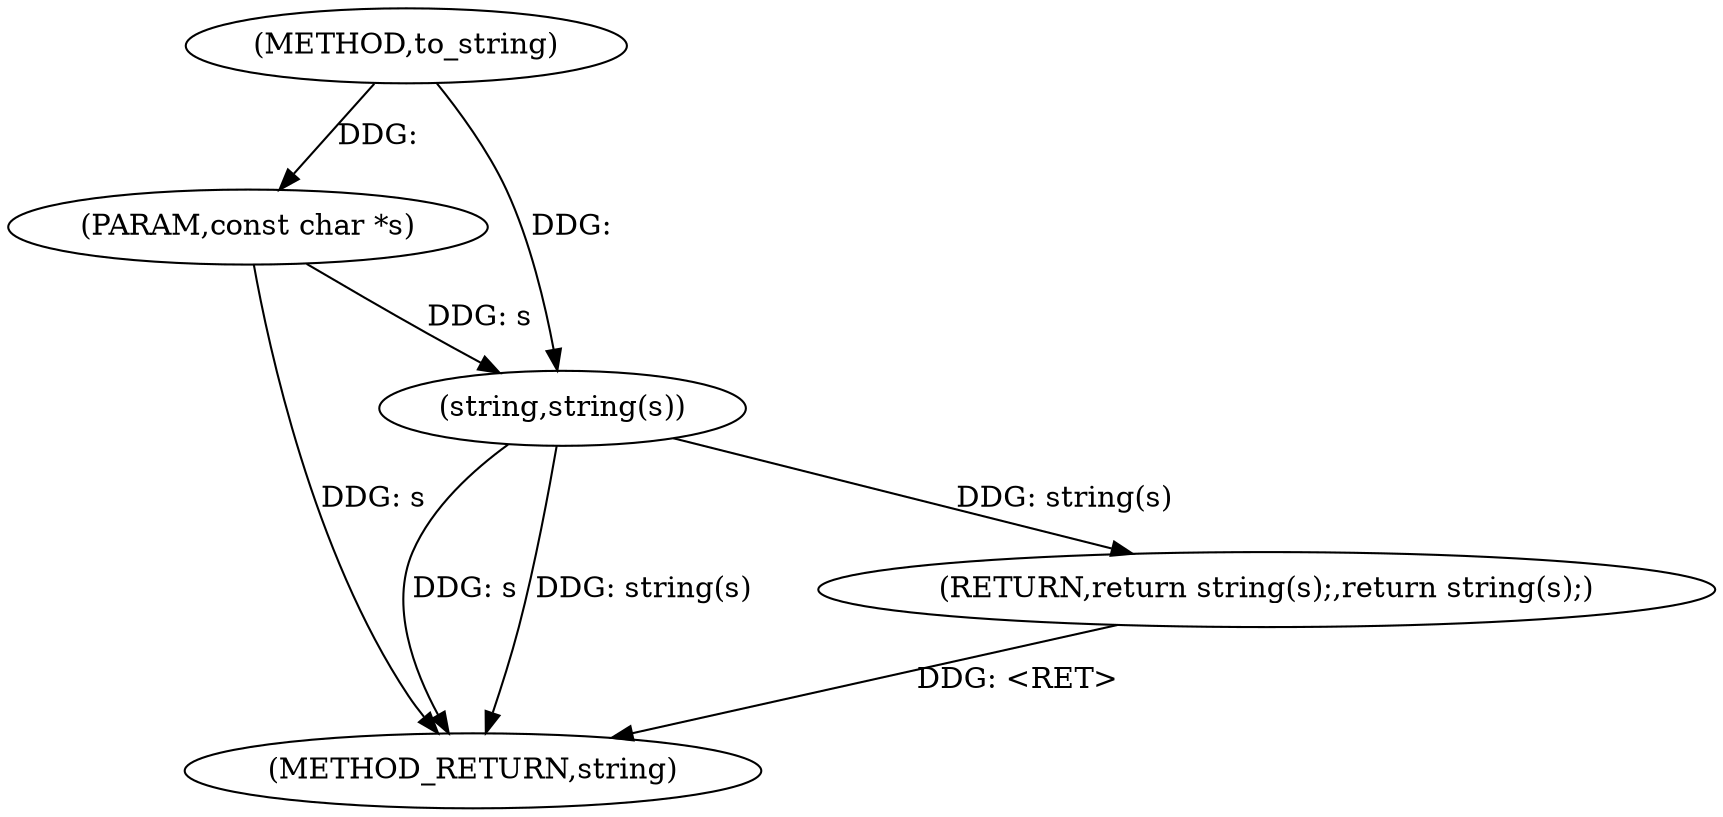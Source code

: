 digraph "to_string" {  
"1000214" [label = "(METHOD,to_string)" ]
"1000220" [label = "(METHOD_RETURN,string)" ]
"1000215" [label = "(PARAM,const char *s)" ]
"1000217" [label = "(RETURN,return string(s);,return string(s);)" ]
"1000218" [label = "(string,string(s))" ]
  "1000217" -> "1000220"  [ label = "DDG: <RET>"] 
  "1000215" -> "1000220"  [ label = "DDG: s"] 
  "1000218" -> "1000220"  [ label = "DDG: s"] 
  "1000218" -> "1000220"  [ label = "DDG: string(s)"] 
  "1000214" -> "1000215"  [ label = "DDG: "] 
  "1000218" -> "1000217"  [ label = "DDG: string(s)"] 
  "1000215" -> "1000218"  [ label = "DDG: s"] 
  "1000214" -> "1000218"  [ label = "DDG: "] 
}
